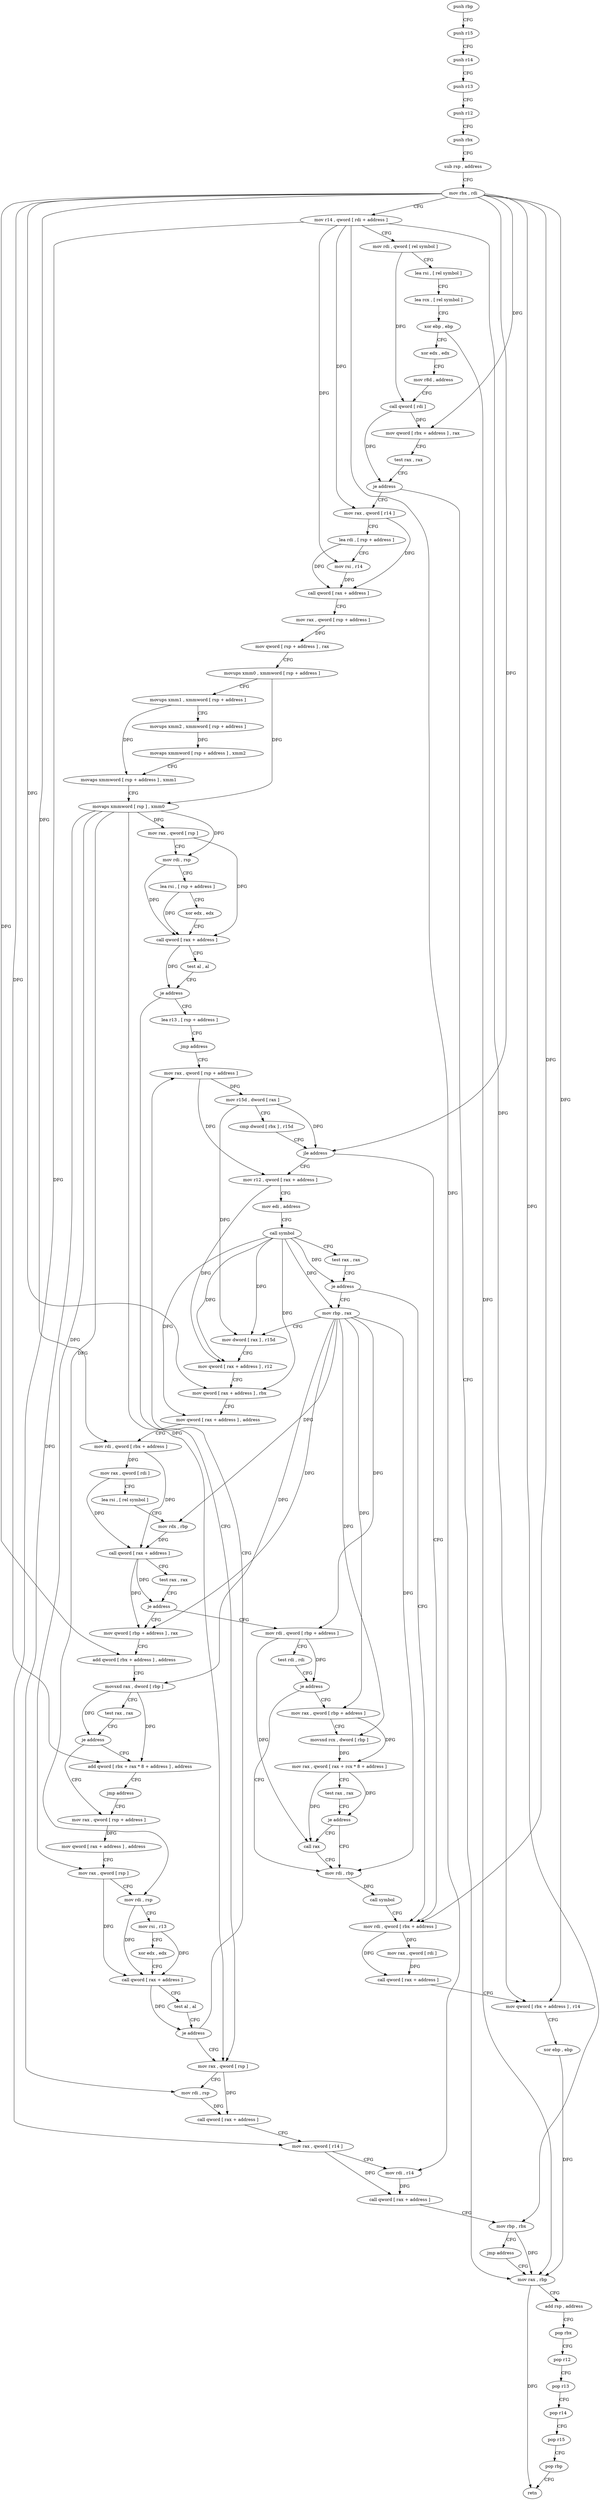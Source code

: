 digraph "func" {
"70624" [label = "push rbp" ]
"70625" [label = "push r15" ]
"70627" [label = "push r14" ]
"70629" [label = "push r13" ]
"70631" [label = "push r12" ]
"70633" [label = "push rbx" ]
"70634" [label = "sub rsp , address" ]
"70638" [label = "mov rbx , rdi" ]
"70641" [label = "mov r14 , qword [ rdi + address ]" ]
"70648" [label = "mov rdi , qword [ rel symbol ]" ]
"70655" [label = "lea rsi , [ rel symbol ]" ]
"70662" [label = "lea rcx , [ rel symbol ]" ]
"70669" [label = "xor ebp , ebp" ]
"70671" [label = "xor edx , edx" ]
"70673" [label = "mov r8d , address" ]
"70679" [label = "call qword [ rdi ]" ]
"70681" [label = "mov qword [ rbx + address ] , rax" ]
"70688" [label = "test rax , rax" ]
"70691" [label = "je address" ]
"71063" [label = "mov rax , rbp" ]
"70697" [label = "mov rax , qword [ r14 ]" ]
"71066" [label = "add rsp , address" ]
"71070" [label = "pop rbx" ]
"71071" [label = "pop r12" ]
"71073" [label = "pop r13" ]
"71075" [label = "pop r14" ]
"71077" [label = "pop r15" ]
"71079" [label = "pop rbp" ]
"71080" [label = "retn" ]
"70700" [label = "lea rdi , [ rsp + address ]" ]
"70705" [label = "mov rsi , r14" ]
"70708" [label = "call qword [ rax + address ]" ]
"70714" [label = "mov rax , qword [ rsp + address ]" ]
"70719" [label = "mov qword [ rsp + address ] , rax" ]
"70724" [label = "movups xmm0 , xmmword [ rsp + address ]" ]
"70729" [label = "movups xmm1 , xmmword [ rsp + address ]" ]
"70734" [label = "movups xmm2 , xmmword [ rsp + address ]" ]
"70739" [label = "movaps xmmword [ rsp + address ] , xmm2" ]
"70744" [label = "movaps xmmword [ rsp + address ] , xmm1" ]
"70749" [label = "movaps xmmword [ rsp ] , xmm0" ]
"70753" [label = "mov rax , qword [ rsp ]" ]
"70757" [label = "mov rdi , rsp" ]
"70760" [label = "lea rsi , [ rsp + address ]" ]
"70765" [label = "xor edx , edx" ]
"70767" [label = "call qword [ rax + address ]" ]
"70773" [label = "test al , al" ]
"70775" [label = "je address" ]
"70971" [label = "mov rax , qword [ rsp ]" ]
"70781" [label = "lea r13 , [ rsp + address ]" ]
"70975" [label = "mov rdi , rsp" ]
"70978" [label = "call qword [ rax + address ]" ]
"70984" [label = "mov rax , qword [ r14 ]" ]
"70987" [label = "mov rdi , r14" ]
"70990" [label = "call qword [ rax + address ]" ]
"70996" [label = "mov rbp , rbx" ]
"70999" [label = "jmp address" ]
"70786" [label = "jmp address" ]
"70839" [label = "mov rax , qword [ rsp + address ]" ]
"70844" [label = "mov r15d , dword [ rax ]" ]
"70847" [label = "cmp dword [ rbx ] , r15d" ]
"70850" [label = "jle address" ]
"71038" [label = "mov rdi , qword [ rbx + address ]" ]
"70856" [label = "mov r12 , qword [ rax + address ]" ]
"71045" [label = "mov rax , qword [ rdi ]" ]
"71048" [label = "call qword [ rax + address ]" ]
"71054" [label = "mov qword [ rbx + address ] , r14" ]
"71061" [label = "xor ebp , ebp" ]
"70860" [label = "mov edi , address" ]
"70865" [label = "call symbol" ]
"70870" [label = "test rax , rax" ]
"70873" [label = "je address" ]
"70879" [label = "mov rbp , rax" ]
"70882" [label = "mov dword [ rax ] , r15d" ]
"70885" [label = "mov qword [ rax + address ] , r12" ]
"70889" [label = "mov qword [ rax + address ] , rbx" ]
"70893" [label = "mov qword [ rax + address ] , address" ]
"70901" [label = "mov rdi , qword [ rbx + address ]" ]
"70908" [label = "mov rax , qword [ rdi ]" ]
"70911" [label = "lea rsi , [ rel symbol ]" ]
"70918" [label = "mov rdx , rbp" ]
"70921" [label = "call qword [ rax + address ]" ]
"70927" [label = "test rax , rax" ]
"70930" [label = "je address" ]
"71001" [label = "mov rdi , qword [ rbp + address ]" ]
"70932" [label = "mov qword [ rbp + address ] , rax" ]
"71005" [label = "test rdi , rdi" ]
"71008" [label = "je address" ]
"71030" [label = "mov rdi , rbp" ]
"71010" [label = "mov rax , qword [ rbp + address ]" ]
"70936" [label = "add qword [ rbx + address ] , address" ]
"70944" [label = "movsxd rax , dword [ rbp ]" ]
"70948" [label = "test rax , rax" ]
"70951" [label = "je address" ]
"70800" [label = "mov rax , qword [ rsp + address ]" ]
"70957" [label = "add qword [ rbx + rax * 8 + address ] , address" ]
"71033" [label = "call symbol" ]
"71014" [label = "movsxd rcx , dword [ rbp ]" ]
"71018" [label = "mov rax , qword [ rax + rcx * 8 + address ]" ]
"71023" [label = "test rax , rax" ]
"71026" [label = "je address" ]
"71028" [label = "call rax" ]
"70805" [label = "mov qword [ rax + address ] , address" ]
"70813" [label = "mov rax , qword [ rsp ]" ]
"70817" [label = "mov rdi , rsp" ]
"70820" [label = "mov rsi , r13" ]
"70823" [label = "xor edx , edx" ]
"70825" [label = "call qword [ rax + address ]" ]
"70831" [label = "test al , al" ]
"70833" [label = "je address" ]
"70966" [label = "jmp address" ]
"70624" -> "70625" [ label = "CFG" ]
"70625" -> "70627" [ label = "CFG" ]
"70627" -> "70629" [ label = "CFG" ]
"70629" -> "70631" [ label = "CFG" ]
"70631" -> "70633" [ label = "CFG" ]
"70633" -> "70634" [ label = "CFG" ]
"70634" -> "70638" [ label = "CFG" ]
"70638" -> "70641" [ label = "CFG" ]
"70638" -> "70681" [ label = "DFG" ]
"70638" -> "70996" [ label = "DFG" ]
"70638" -> "70850" [ label = "DFG" ]
"70638" -> "71038" [ label = "DFG" ]
"70638" -> "71054" [ label = "DFG" ]
"70638" -> "70889" [ label = "DFG" ]
"70638" -> "70901" [ label = "DFG" ]
"70638" -> "70936" [ label = "DFG" ]
"70638" -> "70957" [ label = "DFG" ]
"70641" -> "70648" [ label = "CFG" ]
"70641" -> "70697" [ label = "DFG" ]
"70641" -> "70705" [ label = "DFG" ]
"70641" -> "70984" [ label = "DFG" ]
"70641" -> "70987" [ label = "DFG" ]
"70641" -> "71054" [ label = "DFG" ]
"70648" -> "70655" [ label = "CFG" ]
"70648" -> "70679" [ label = "DFG" ]
"70655" -> "70662" [ label = "CFG" ]
"70662" -> "70669" [ label = "CFG" ]
"70669" -> "70671" [ label = "CFG" ]
"70669" -> "71063" [ label = "DFG" ]
"70671" -> "70673" [ label = "CFG" ]
"70673" -> "70679" [ label = "CFG" ]
"70679" -> "70681" [ label = "DFG" ]
"70679" -> "70691" [ label = "DFG" ]
"70681" -> "70688" [ label = "CFG" ]
"70688" -> "70691" [ label = "CFG" ]
"70691" -> "71063" [ label = "CFG" ]
"70691" -> "70697" [ label = "CFG" ]
"71063" -> "71066" [ label = "CFG" ]
"71063" -> "71080" [ label = "DFG" ]
"70697" -> "70700" [ label = "CFG" ]
"70697" -> "70708" [ label = "DFG" ]
"71066" -> "71070" [ label = "CFG" ]
"71070" -> "71071" [ label = "CFG" ]
"71071" -> "71073" [ label = "CFG" ]
"71073" -> "71075" [ label = "CFG" ]
"71075" -> "71077" [ label = "CFG" ]
"71077" -> "71079" [ label = "CFG" ]
"71079" -> "71080" [ label = "CFG" ]
"70700" -> "70705" [ label = "CFG" ]
"70700" -> "70708" [ label = "DFG" ]
"70705" -> "70708" [ label = "DFG" ]
"70708" -> "70714" [ label = "CFG" ]
"70714" -> "70719" [ label = "DFG" ]
"70719" -> "70724" [ label = "CFG" ]
"70724" -> "70729" [ label = "CFG" ]
"70724" -> "70749" [ label = "DFG" ]
"70729" -> "70734" [ label = "CFG" ]
"70729" -> "70744" [ label = "DFG" ]
"70734" -> "70739" [ label = "DFG" ]
"70739" -> "70744" [ label = "CFG" ]
"70744" -> "70749" [ label = "CFG" ]
"70749" -> "70753" [ label = "DFG" ]
"70749" -> "70971" [ label = "DFG" ]
"70749" -> "70813" [ label = "DFG" ]
"70749" -> "70757" [ label = "DFG" ]
"70749" -> "70975" [ label = "DFG" ]
"70749" -> "70817" [ label = "DFG" ]
"70753" -> "70757" [ label = "CFG" ]
"70753" -> "70767" [ label = "DFG" ]
"70757" -> "70760" [ label = "CFG" ]
"70757" -> "70767" [ label = "DFG" ]
"70760" -> "70765" [ label = "CFG" ]
"70760" -> "70767" [ label = "DFG" ]
"70765" -> "70767" [ label = "CFG" ]
"70767" -> "70773" [ label = "CFG" ]
"70767" -> "70775" [ label = "DFG" ]
"70773" -> "70775" [ label = "CFG" ]
"70775" -> "70971" [ label = "CFG" ]
"70775" -> "70781" [ label = "CFG" ]
"70971" -> "70975" [ label = "CFG" ]
"70971" -> "70978" [ label = "DFG" ]
"70781" -> "70786" [ label = "CFG" ]
"70975" -> "70978" [ label = "DFG" ]
"70978" -> "70984" [ label = "CFG" ]
"70984" -> "70987" [ label = "CFG" ]
"70984" -> "70990" [ label = "DFG" ]
"70987" -> "70990" [ label = "DFG" ]
"70990" -> "70996" [ label = "CFG" ]
"70996" -> "70999" [ label = "CFG" ]
"70996" -> "71063" [ label = "DFG" ]
"70999" -> "71063" [ label = "CFG" ]
"70786" -> "70839" [ label = "CFG" ]
"70839" -> "70844" [ label = "DFG" ]
"70839" -> "70856" [ label = "DFG" ]
"70844" -> "70847" [ label = "CFG" ]
"70844" -> "70850" [ label = "DFG" ]
"70844" -> "70882" [ label = "DFG" ]
"70847" -> "70850" [ label = "CFG" ]
"70850" -> "71038" [ label = "CFG" ]
"70850" -> "70856" [ label = "CFG" ]
"71038" -> "71045" [ label = "DFG" ]
"71038" -> "71048" [ label = "DFG" ]
"70856" -> "70860" [ label = "CFG" ]
"70856" -> "70885" [ label = "DFG" ]
"71045" -> "71048" [ label = "DFG" ]
"71048" -> "71054" [ label = "CFG" ]
"71054" -> "71061" [ label = "CFG" ]
"71061" -> "71063" [ label = "DFG" ]
"70860" -> "70865" [ label = "CFG" ]
"70865" -> "70870" [ label = "CFG" ]
"70865" -> "70873" [ label = "DFG" ]
"70865" -> "70879" [ label = "DFG" ]
"70865" -> "70882" [ label = "DFG" ]
"70865" -> "70885" [ label = "DFG" ]
"70865" -> "70889" [ label = "DFG" ]
"70865" -> "70893" [ label = "DFG" ]
"70870" -> "70873" [ label = "CFG" ]
"70873" -> "71038" [ label = "CFG" ]
"70873" -> "70879" [ label = "CFG" ]
"70879" -> "70882" [ label = "CFG" ]
"70879" -> "70918" [ label = "DFG" ]
"70879" -> "71001" [ label = "DFG" ]
"70879" -> "70932" [ label = "DFG" ]
"70879" -> "70944" [ label = "DFG" ]
"70879" -> "71030" [ label = "DFG" ]
"70879" -> "71010" [ label = "DFG" ]
"70879" -> "71014" [ label = "DFG" ]
"70882" -> "70885" [ label = "CFG" ]
"70885" -> "70889" [ label = "CFG" ]
"70889" -> "70893" [ label = "CFG" ]
"70893" -> "70901" [ label = "CFG" ]
"70901" -> "70908" [ label = "DFG" ]
"70901" -> "70921" [ label = "DFG" ]
"70908" -> "70911" [ label = "CFG" ]
"70908" -> "70921" [ label = "DFG" ]
"70911" -> "70918" [ label = "CFG" ]
"70918" -> "70921" [ label = "DFG" ]
"70921" -> "70927" [ label = "CFG" ]
"70921" -> "70930" [ label = "DFG" ]
"70921" -> "70932" [ label = "DFG" ]
"70927" -> "70930" [ label = "CFG" ]
"70930" -> "71001" [ label = "CFG" ]
"70930" -> "70932" [ label = "CFG" ]
"71001" -> "71005" [ label = "CFG" ]
"71001" -> "71008" [ label = "DFG" ]
"71001" -> "71028" [ label = "DFG" ]
"70932" -> "70936" [ label = "CFG" ]
"71005" -> "71008" [ label = "CFG" ]
"71008" -> "71030" [ label = "CFG" ]
"71008" -> "71010" [ label = "CFG" ]
"71030" -> "71033" [ label = "DFG" ]
"71010" -> "71014" [ label = "CFG" ]
"71010" -> "71018" [ label = "DFG" ]
"70936" -> "70944" [ label = "CFG" ]
"70944" -> "70948" [ label = "CFG" ]
"70944" -> "70951" [ label = "DFG" ]
"70944" -> "70957" [ label = "DFG" ]
"70948" -> "70951" [ label = "CFG" ]
"70951" -> "70800" [ label = "CFG" ]
"70951" -> "70957" [ label = "CFG" ]
"70800" -> "70805" [ label = "DFG" ]
"70957" -> "70966" [ label = "CFG" ]
"71033" -> "71038" [ label = "CFG" ]
"71014" -> "71018" [ label = "DFG" ]
"71018" -> "71023" [ label = "CFG" ]
"71018" -> "71026" [ label = "DFG" ]
"71018" -> "71028" [ label = "DFG" ]
"71023" -> "71026" [ label = "CFG" ]
"71026" -> "71030" [ label = "CFG" ]
"71026" -> "71028" [ label = "CFG" ]
"71028" -> "71030" [ label = "CFG" ]
"70805" -> "70813" [ label = "CFG" ]
"70813" -> "70817" [ label = "CFG" ]
"70813" -> "70825" [ label = "DFG" ]
"70817" -> "70820" [ label = "CFG" ]
"70817" -> "70825" [ label = "DFG" ]
"70820" -> "70823" [ label = "CFG" ]
"70820" -> "70825" [ label = "DFG" ]
"70823" -> "70825" [ label = "CFG" ]
"70825" -> "70831" [ label = "CFG" ]
"70825" -> "70833" [ label = "DFG" ]
"70831" -> "70833" [ label = "CFG" ]
"70833" -> "70971" [ label = "CFG" ]
"70833" -> "70839" [ label = "CFG" ]
"70966" -> "70800" [ label = "CFG" ]
}
